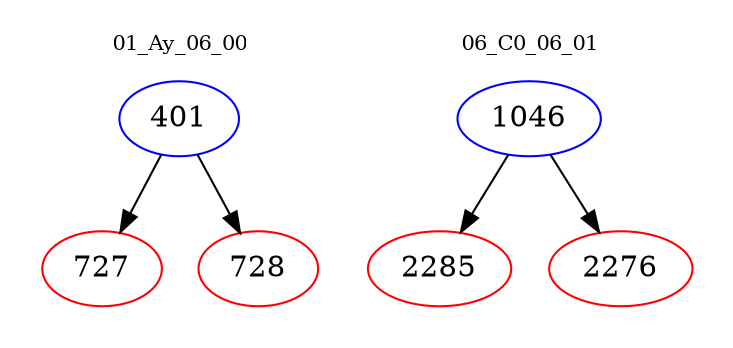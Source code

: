 digraph{
subgraph cluster_0 {
color = white
label = "01_Ay_06_00";
fontsize=10;
T0_401 [label="401", color="blue"]
T0_401 -> T0_727 [color="black"]
T0_727 [label="727", color="red"]
T0_401 -> T0_728 [color="black"]
T0_728 [label="728", color="red"]
}
subgraph cluster_1 {
color = white
label = "06_C0_06_01";
fontsize=10;
T1_1046 [label="1046", color="blue"]
T1_1046 -> T1_2285 [color="black"]
T1_2285 [label="2285", color="red"]
T1_1046 -> T1_2276 [color="black"]
T1_2276 [label="2276", color="red"]
}
}
